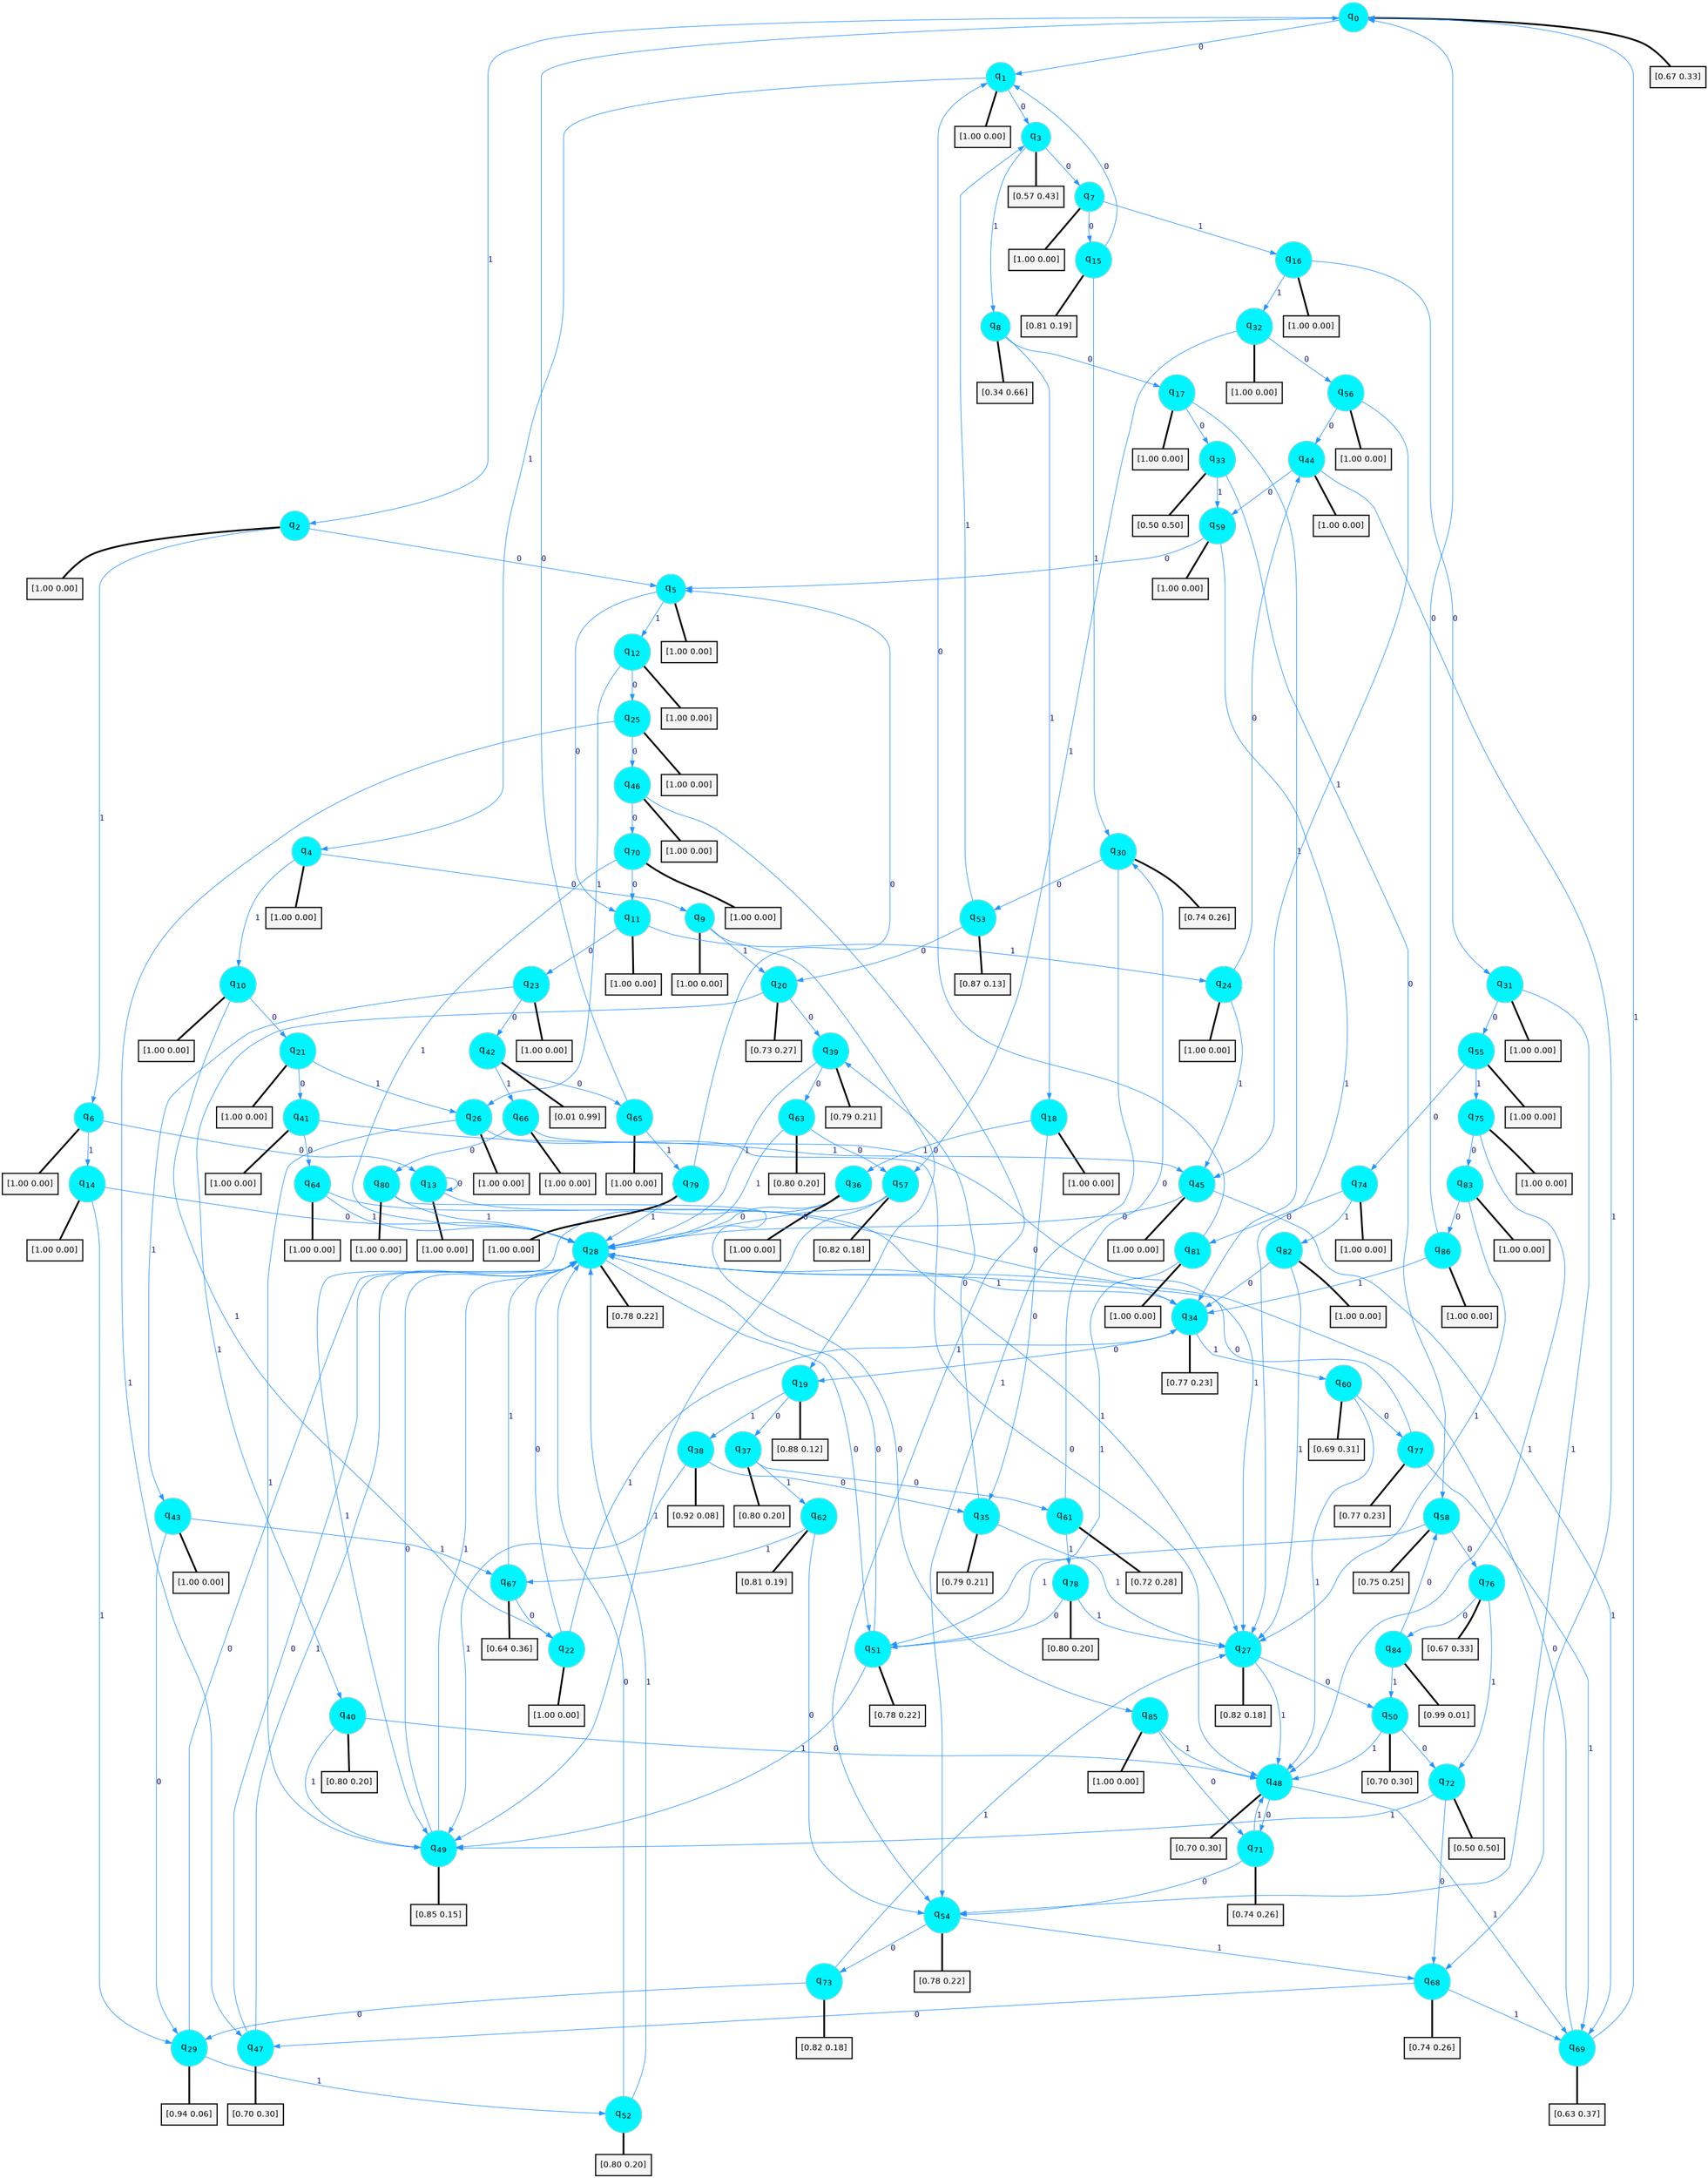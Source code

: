 digraph G {
graph [
bgcolor=transparent, dpi=300, rankdir=TD, size="40,25"];
node [
color=gray, fillcolor=turquoise1, fontcolor=black, fontname=Helvetica, fontsize=16, fontweight=bold, shape=circle, style=filled];
edge [
arrowsize=1, color=dodgerblue1, fontcolor=midnightblue, fontname=courier, fontweight=bold, penwidth=1, style=solid, weight=20];
0[label=<q<SUB>0</SUB>>];
1[label=<q<SUB>1</SUB>>];
2[label=<q<SUB>2</SUB>>];
3[label=<q<SUB>3</SUB>>];
4[label=<q<SUB>4</SUB>>];
5[label=<q<SUB>5</SUB>>];
6[label=<q<SUB>6</SUB>>];
7[label=<q<SUB>7</SUB>>];
8[label=<q<SUB>8</SUB>>];
9[label=<q<SUB>9</SUB>>];
10[label=<q<SUB>10</SUB>>];
11[label=<q<SUB>11</SUB>>];
12[label=<q<SUB>12</SUB>>];
13[label=<q<SUB>13</SUB>>];
14[label=<q<SUB>14</SUB>>];
15[label=<q<SUB>15</SUB>>];
16[label=<q<SUB>16</SUB>>];
17[label=<q<SUB>17</SUB>>];
18[label=<q<SUB>18</SUB>>];
19[label=<q<SUB>19</SUB>>];
20[label=<q<SUB>20</SUB>>];
21[label=<q<SUB>21</SUB>>];
22[label=<q<SUB>22</SUB>>];
23[label=<q<SUB>23</SUB>>];
24[label=<q<SUB>24</SUB>>];
25[label=<q<SUB>25</SUB>>];
26[label=<q<SUB>26</SUB>>];
27[label=<q<SUB>27</SUB>>];
28[label=<q<SUB>28</SUB>>];
29[label=<q<SUB>29</SUB>>];
30[label=<q<SUB>30</SUB>>];
31[label=<q<SUB>31</SUB>>];
32[label=<q<SUB>32</SUB>>];
33[label=<q<SUB>33</SUB>>];
34[label=<q<SUB>34</SUB>>];
35[label=<q<SUB>35</SUB>>];
36[label=<q<SUB>36</SUB>>];
37[label=<q<SUB>37</SUB>>];
38[label=<q<SUB>38</SUB>>];
39[label=<q<SUB>39</SUB>>];
40[label=<q<SUB>40</SUB>>];
41[label=<q<SUB>41</SUB>>];
42[label=<q<SUB>42</SUB>>];
43[label=<q<SUB>43</SUB>>];
44[label=<q<SUB>44</SUB>>];
45[label=<q<SUB>45</SUB>>];
46[label=<q<SUB>46</SUB>>];
47[label=<q<SUB>47</SUB>>];
48[label=<q<SUB>48</SUB>>];
49[label=<q<SUB>49</SUB>>];
50[label=<q<SUB>50</SUB>>];
51[label=<q<SUB>51</SUB>>];
52[label=<q<SUB>52</SUB>>];
53[label=<q<SUB>53</SUB>>];
54[label=<q<SUB>54</SUB>>];
55[label=<q<SUB>55</SUB>>];
56[label=<q<SUB>56</SUB>>];
57[label=<q<SUB>57</SUB>>];
58[label=<q<SUB>58</SUB>>];
59[label=<q<SUB>59</SUB>>];
60[label=<q<SUB>60</SUB>>];
61[label=<q<SUB>61</SUB>>];
62[label=<q<SUB>62</SUB>>];
63[label=<q<SUB>63</SUB>>];
64[label=<q<SUB>64</SUB>>];
65[label=<q<SUB>65</SUB>>];
66[label=<q<SUB>66</SUB>>];
67[label=<q<SUB>67</SUB>>];
68[label=<q<SUB>68</SUB>>];
69[label=<q<SUB>69</SUB>>];
70[label=<q<SUB>70</SUB>>];
71[label=<q<SUB>71</SUB>>];
72[label=<q<SUB>72</SUB>>];
73[label=<q<SUB>73</SUB>>];
74[label=<q<SUB>74</SUB>>];
75[label=<q<SUB>75</SUB>>];
76[label=<q<SUB>76</SUB>>];
77[label=<q<SUB>77</SUB>>];
78[label=<q<SUB>78</SUB>>];
79[label=<q<SUB>79</SUB>>];
80[label=<q<SUB>80</SUB>>];
81[label=<q<SUB>81</SUB>>];
82[label=<q<SUB>82</SUB>>];
83[label=<q<SUB>83</SUB>>];
84[label=<q<SUB>84</SUB>>];
85[label=<q<SUB>85</SUB>>];
86[label=<q<SUB>86</SUB>>];
87[label="[0.67 0.33]", shape=box,fontcolor=black, fontname=Helvetica, fontsize=14, penwidth=2, fillcolor=whitesmoke,color=black];
88[label="[1.00 0.00]", shape=box,fontcolor=black, fontname=Helvetica, fontsize=14, penwidth=2, fillcolor=whitesmoke,color=black];
89[label="[1.00 0.00]", shape=box,fontcolor=black, fontname=Helvetica, fontsize=14, penwidth=2, fillcolor=whitesmoke,color=black];
90[label="[0.57 0.43]", shape=box,fontcolor=black, fontname=Helvetica, fontsize=14, penwidth=2, fillcolor=whitesmoke,color=black];
91[label="[1.00 0.00]", shape=box,fontcolor=black, fontname=Helvetica, fontsize=14, penwidth=2, fillcolor=whitesmoke,color=black];
92[label="[1.00 0.00]", shape=box,fontcolor=black, fontname=Helvetica, fontsize=14, penwidth=2, fillcolor=whitesmoke,color=black];
93[label="[1.00 0.00]", shape=box,fontcolor=black, fontname=Helvetica, fontsize=14, penwidth=2, fillcolor=whitesmoke,color=black];
94[label="[1.00 0.00]", shape=box,fontcolor=black, fontname=Helvetica, fontsize=14, penwidth=2, fillcolor=whitesmoke,color=black];
95[label="[0.34 0.66]", shape=box,fontcolor=black, fontname=Helvetica, fontsize=14, penwidth=2, fillcolor=whitesmoke,color=black];
96[label="[1.00 0.00]", shape=box,fontcolor=black, fontname=Helvetica, fontsize=14, penwidth=2, fillcolor=whitesmoke,color=black];
97[label="[1.00 0.00]", shape=box,fontcolor=black, fontname=Helvetica, fontsize=14, penwidth=2, fillcolor=whitesmoke,color=black];
98[label="[1.00 0.00]", shape=box,fontcolor=black, fontname=Helvetica, fontsize=14, penwidth=2, fillcolor=whitesmoke,color=black];
99[label="[1.00 0.00]", shape=box,fontcolor=black, fontname=Helvetica, fontsize=14, penwidth=2, fillcolor=whitesmoke,color=black];
100[label="[1.00 0.00]", shape=box,fontcolor=black, fontname=Helvetica, fontsize=14, penwidth=2, fillcolor=whitesmoke,color=black];
101[label="[1.00 0.00]", shape=box,fontcolor=black, fontname=Helvetica, fontsize=14, penwidth=2, fillcolor=whitesmoke,color=black];
102[label="[0.81 0.19]", shape=box,fontcolor=black, fontname=Helvetica, fontsize=14, penwidth=2, fillcolor=whitesmoke,color=black];
103[label="[1.00 0.00]", shape=box,fontcolor=black, fontname=Helvetica, fontsize=14, penwidth=2, fillcolor=whitesmoke,color=black];
104[label="[1.00 0.00]", shape=box,fontcolor=black, fontname=Helvetica, fontsize=14, penwidth=2, fillcolor=whitesmoke,color=black];
105[label="[1.00 0.00]", shape=box,fontcolor=black, fontname=Helvetica, fontsize=14, penwidth=2, fillcolor=whitesmoke,color=black];
106[label="[0.88 0.12]", shape=box,fontcolor=black, fontname=Helvetica, fontsize=14, penwidth=2, fillcolor=whitesmoke,color=black];
107[label="[0.73 0.27]", shape=box,fontcolor=black, fontname=Helvetica, fontsize=14, penwidth=2, fillcolor=whitesmoke,color=black];
108[label="[1.00 0.00]", shape=box,fontcolor=black, fontname=Helvetica, fontsize=14, penwidth=2, fillcolor=whitesmoke,color=black];
109[label="[1.00 0.00]", shape=box,fontcolor=black, fontname=Helvetica, fontsize=14, penwidth=2, fillcolor=whitesmoke,color=black];
110[label="[1.00 0.00]", shape=box,fontcolor=black, fontname=Helvetica, fontsize=14, penwidth=2, fillcolor=whitesmoke,color=black];
111[label="[1.00 0.00]", shape=box,fontcolor=black, fontname=Helvetica, fontsize=14, penwidth=2, fillcolor=whitesmoke,color=black];
112[label="[1.00 0.00]", shape=box,fontcolor=black, fontname=Helvetica, fontsize=14, penwidth=2, fillcolor=whitesmoke,color=black];
113[label="[1.00 0.00]", shape=box,fontcolor=black, fontname=Helvetica, fontsize=14, penwidth=2, fillcolor=whitesmoke,color=black];
114[label="[0.82 0.18]", shape=box,fontcolor=black, fontname=Helvetica, fontsize=14, penwidth=2, fillcolor=whitesmoke,color=black];
115[label="[0.78 0.22]", shape=box,fontcolor=black, fontname=Helvetica, fontsize=14, penwidth=2, fillcolor=whitesmoke,color=black];
116[label="[0.94 0.06]", shape=box,fontcolor=black, fontname=Helvetica, fontsize=14, penwidth=2, fillcolor=whitesmoke,color=black];
117[label="[0.74 0.26]", shape=box,fontcolor=black, fontname=Helvetica, fontsize=14, penwidth=2, fillcolor=whitesmoke,color=black];
118[label="[1.00 0.00]", shape=box,fontcolor=black, fontname=Helvetica, fontsize=14, penwidth=2, fillcolor=whitesmoke,color=black];
119[label="[1.00 0.00]", shape=box,fontcolor=black, fontname=Helvetica, fontsize=14, penwidth=2, fillcolor=whitesmoke,color=black];
120[label="[0.50 0.50]", shape=box,fontcolor=black, fontname=Helvetica, fontsize=14, penwidth=2, fillcolor=whitesmoke,color=black];
121[label="[0.77 0.23]", shape=box,fontcolor=black, fontname=Helvetica, fontsize=14, penwidth=2, fillcolor=whitesmoke,color=black];
122[label="[0.79 0.21]", shape=box,fontcolor=black, fontname=Helvetica, fontsize=14, penwidth=2, fillcolor=whitesmoke,color=black];
123[label="[1.00 0.00]", shape=box,fontcolor=black, fontname=Helvetica, fontsize=14, penwidth=2, fillcolor=whitesmoke,color=black];
124[label="[0.80 0.20]", shape=box,fontcolor=black, fontname=Helvetica, fontsize=14, penwidth=2, fillcolor=whitesmoke,color=black];
125[label="[0.92 0.08]", shape=box,fontcolor=black, fontname=Helvetica, fontsize=14, penwidth=2, fillcolor=whitesmoke,color=black];
126[label="[0.79 0.21]", shape=box,fontcolor=black, fontname=Helvetica, fontsize=14, penwidth=2, fillcolor=whitesmoke,color=black];
127[label="[0.80 0.20]", shape=box,fontcolor=black, fontname=Helvetica, fontsize=14, penwidth=2, fillcolor=whitesmoke,color=black];
128[label="[1.00 0.00]", shape=box,fontcolor=black, fontname=Helvetica, fontsize=14, penwidth=2, fillcolor=whitesmoke,color=black];
129[label="[0.01 0.99]", shape=box,fontcolor=black, fontname=Helvetica, fontsize=14, penwidth=2, fillcolor=whitesmoke,color=black];
130[label="[1.00 0.00]", shape=box,fontcolor=black, fontname=Helvetica, fontsize=14, penwidth=2, fillcolor=whitesmoke,color=black];
131[label="[1.00 0.00]", shape=box,fontcolor=black, fontname=Helvetica, fontsize=14, penwidth=2, fillcolor=whitesmoke,color=black];
132[label="[1.00 0.00]", shape=box,fontcolor=black, fontname=Helvetica, fontsize=14, penwidth=2, fillcolor=whitesmoke,color=black];
133[label="[1.00 0.00]", shape=box,fontcolor=black, fontname=Helvetica, fontsize=14, penwidth=2, fillcolor=whitesmoke,color=black];
134[label="[0.70 0.30]", shape=box,fontcolor=black, fontname=Helvetica, fontsize=14, penwidth=2, fillcolor=whitesmoke,color=black];
135[label="[0.70 0.30]", shape=box,fontcolor=black, fontname=Helvetica, fontsize=14, penwidth=2, fillcolor=whitesmoke,color=black];
136[label="[0.85 0.15]", shape=box,fontcolor=black, fontname=Helvetica, fontsize=14, penwidth=2, fillcolor=whitesmoke,color=black];
137[label="[0.70 0.30]", shape=box,fontcolor=black, fontname=Helvetica, fontsize=14, penwidth=2, fillcolor=whitesmoke,color=black];
138[label="[0.78 0.22]", shape=box,fontcolor=black, fontname=Helvetica, fontsize=14, penwidth=2, fillcolor=whitesmoke,color=black];
139[label="[0.80 0.20]", shape=box,fontcolor=black, fontname=Helvetica, fontsize=14, penwidth=2, fillcolor=whitesmoke,color=black];
140[label="[0.87 0.13]", shape=box,fontcolor=black, fontname=Helvetica, fontsize=14, penwidth=2, fillcolor=whitesmoke,color=black];
141[label="[0.78 0.22]", shape=box,fontcolor=black, fontname=Helvetica, fontsize=14, penwidth=2, fillcolor=whitesmoke,color=black];
142[label="[1.00 0.00]", shape=box,fontcolor=black, fontname=Helvetica, fontsize=14, penwidth=2, fillcolor=whitesmoke,color=black];
143[label="[1.00 0.00]", shape=box,fontcolor=black, fontname=Helvetica, fontsize=14, penwidth=2, fillcolor=whitesmoke,color=black];
144[label="[0.82 0.18]", shape=box,fontcolor=black, fontname=Helvetica, fontsize=14, penwidth=2, fillcolor=whitesmoke,color=black];
145[label="[0.75 0.25]", shape=box,fontcolor=black, fontname=Helvetica, fontsize=14, penwidth=2, fillcolor=whitesmoke,color=black];
146[label="[1.00 0.00]", shape=box,fontcolor=black, fontname=Helvetica, fontsize=14, penwidth=2, fillcolor=whitesmoke,color=black];
147[label="[0.69 0.31]", shape=box,fontcolor=black, fontname=Helvetica, fontsize=14, penwidth=2, fillcolor=whitesmoke,color=black];
148[label="[0.72 0.28]", shape=box,fontcolor=black, fontname=Helvetica, fontsize=14, penwidth=2, fillcolor=whitesmoke,color=black];
149[label="[0.81 0.19]", shape=box,fontcolor=black, fontname=Helvetica, fontsize=14, penwidth=2, fillcolor=whitesmoke,color=black];
150[label="[0.80 0.20]", shape=box,fontcolor=black, fontname=Helvetica, fontsize=14, penwidth=2, fillcolor=whitesmoke,color=black];
151[label="[1.00 0.00]", shape=box,fontcolor=black, fontname=Helvetica, fontsize=14, penwidth=2, fillcolor=whitesmoke,color=black];
152[label="[1.00 0.00]", shape=box,fontcolor=black, fontname=Helvetica, fontsize=14, penwidth=2, fillcolor=whitesmoke,color=black];
153[label="[1.00 0.00]", shape=box,fontcolor=black, fontname=Helvetica, fontsize=14, penwidth=2, fillcolor=whitesmoke,color=black];
154[label="[0.64 0.36]", shape=box,fontcolor=black, fontname=Helvetica, fontsize=14, penwidth=2, fillcolor=whitesmoke,color=black];
155[label="[0.74 0.26]", shape=box,fontcolor=black, fontname=Helvetica, fontsize=14, penwidth=2, fillcolor=whitesmoke,color=black];
156[label="[0.63 0.37]", shape=box,fontcolor=black, fontname=Helvetica, fontsize=14, penwidth=2, fillcolor=whitesmoke,color=black];
157[label="[1.00 0.00]", shape=box,fontcolor=black, fontname=Helvetica, fontsize=14, penwidth=2, fillcolor=whitesmoke,color=black];
158[label="[0.74 0.26]", shape=box,fontcolor=black, fontname=Helvetica, fontsize=14, penwidth=2, fillcolor=whitesmoke,color=black];
159[label="[0.50 0.50]", shape=box,fontcolor=black, fontname=Helvetica, fontsize=14, penwidth=2, fillcolor=whitesmoke,color=black];
160[label="[0.82 0.18]", shape=box,fontcolor=black, fontname=Helvetica, fontsize=14, penwidth=2, fillcolor=whitesmoke,color=black];
161[label="[1.00 0.00]", shape=box,fontcolor=black, fontname=Helvetica, fontsize=14, penwidth=2, fillcolor=whitesmoke,color=black];
162[label="[1.00 0.00]", shape=box,fontcolor=black, fontname=Helvetica, fontsize=14, penwidth=2, fillcolor=whitesmoke,color=black];
163[label="[0.67 0.33]", shape=box,fontcolor=black, fontname=Helvetica, fontsize=14, penwidth=2, fillcolor=whitesmoke,color=black];
164[label="[0.77 0.23]", shape=box,fontcolor=black, fontname=Helvetica, fontsize=14, penwidth=2, fillcolor=whitesmoke,color=black];
165[label="[0.80 0.20]", shape=box,fontcolor=black, fontname=Helvetica, fontsize=14, penwidth=2, fillcolor=whitesmoke,color=black];
166[label="[1.00 0.00]", shape=box,fontcolor=black, fontname=Helvetica, fontsize=14, penwidth=2, fillcolor=whitesmoke,color=black];
167[label="[1.00 0.00]", shape=box,fontcolor=black, fontname=Helvetica, fontsize=14, penwidth=2, fillcolor=whitesmoke,color=black];
168[label="[1.00 0.00]", shape=box,fontcolor=black, fontname=Helvetica, fontsize=14, penwidth=2, fillcolor=whitesmoke,color=black];
169[label="[1.00 0.00]", shape=box,fontcolor=black, fontname=Helvetica, fontsize=14, penwidth=2, fillcolor=whitesmoke,color=black];
170[label="[1.00 0.00]", shape=box,fontcolor=black, fontname=Helvetica, fontsize=14, penwidth=2, fillcolor=whitesmoke,color=black];
171[label="[0.99 0.01]", shape=box,fontcolor=black, fontname=Helvetica, fontsize=14, penwidth=2, fillcolor=whitesmoke,color=black];
172[label="[1.00 0.00]", shape=box,fontcolor=black, fontname=Helvetica, fontsize=14, penwidth=2, fillcolor=whitesmoke,color=black];
173[label="[1.00 0.00]", shape=box,fontcolor=black, fontname=Helvetica, fontsize=14, penwidth=2, fillcolor=whitesmoke,color=black];
0->1 [label=0];
0->2 [label=1];
0->87 [arrowhead=none, penwidth=3,color=black];
1->3 [label=0];
1->4 [label=1];
1->88 [arrowhead=none, penwidth=3,color=black];
2->5 [label=0];
2->6 [label=1];
2->89 [arrowhead=none, penwidth=3,color=black];
3->7 [label=0];
3->8 [label=1];
3->90 [arrowhead=none, penwidth=3,color=black];
4->9 [label=0];
4->10 [label=1];
4->91 [arrowhead=none, penwidth=3,color=black];
5->11 [label=0];
5->12 [label=1];
5->92 [arrowhead=none, penwidth=3,color=black];
6->13 [label=0];
6->14 [label=1];
6->93 [arrowhead=none, penwidth=3,color=black];
7->15 [label=0];
7->16 [label=1];
7->94 [arrowhead=none, penwidth=3,color=black];
8->17 [label=0];
8->18 [label=1];
8->95 [arrowhead=none, penwidth=3,color=black];
9->19 [label=0];
9->20 [label=1];
9->96 [arrowhead=none, penwidth=3,color=black];
10->21 [label=0];
10->22 [label=1];
10->97 [arrowhead=none, penwidth=3,color=black];
11->23 [label=0];
11->24 [label=1];
11->98 [arrowhead=none, penwidth=3,color=black];
12->25 [label=0];
12->26 [label=1];
12->99 [arrowhead=none, penwidth=3,color=black];
13->13 [label=0];
13->27 [label=1];
13->100 [arrowhead=none, penwidth=3,color=black];
14->28 [label=0];
14->29 [label=1];
14->101 [arrowhead=none, penwidth=3,color=black];
15->1 [label=0];
15->30 [label=1];
15->102 [arrowhead=none, penwidth=3,color=black];
16->31 [label=0];
16->32 [label=1];
16->103 [arrowhead=none, penwidth=3,color=black];
17->33 [label=0];
17->34 [label=1];
17->104 [arrowhead=none, penwidth=3,color=black];
18->35 [label=0];
18->36 [label=1];
18->105 [arrowhead=none, penwidth=3,color=black];
19->37 [label=0];
19->38 [label=1];
19->106 [arrowhead=none, penwidth=3,color=black];
20->39 [label=0];
20->40 [label=1];
20->107 [arrowhead=none, penwidth=3,color=black];
21->41 [label=0];
21->26 [label=1];
21->108 [arrowhead=none, penwidth=3,color=black];
22->28 [label=0];
22->34 [label=1];
22->109 [arrowhead=none, penwidth=3,color=black];
23->42 [label=0];
23->43 [label=1];
23->110 [arrowhead=none, penwidth=3,color=black];
24->44 [label=0];
24->45 [label=1];
24->111 [arrowhead=none, penwidth=3,color=black];
25->46 [label=0];
25->47 [label=1];
25->112 [arrowhead=none, penwidth=3,color=black];
26->48 [label=0];
26->49 [label=1];
26->113 [arrowhead=none, penwidth=3,color=black];
27->50 [label=0];
27->48 [label=1];
27->114 [arrowhead=none, penwidth=3,color=black];
28->51 [label=0];
28->34 [label=1];
28->115 [arrowhead=none, penwidth=3,color=black];
29->28 [label=0];
29->52 [label=1];
29->116 [arrowhead=none, penwidth=3,color=black];
30->53 [label=0];
30->54 [label=1];
30->117 [arrowhead=none, penwidth=3,color=black];
31->55 [label=0];
31->54 [label=1];
31->118 [arrowhead=none, penwidth=3,color=black];
32->56 [label=0];
32->57 [label=1];
32->119 [arrowhead=none, penwidth=3,color=black];
33->58 [label=0];
33->59 [label=1];
33->120 [arrowhead=none, penwidth=3,color=black];
34->19 [label=0];
34->60 [label=1];
34->121 [arrowhead=none, penwidth=3,color=black];
35->39 [label=0];
35->27 [label=1];
35->122 [arrowhead=none, penwidth=3,color=black];
36->28 [label=0];
36->49 [label=1];
36->123 [arrowhead=none, penwidth=3,color=black];
37->61 [label=0];
37->62 [label=1];
37->124 [arrowhead=none, penwidth=3,color=black];
38->35 [label=0];
38->49 [label=1];
38->125 [arrowhead=none, penwidth=3,color=black];
39->63 [label=0];
39->28 [label=1];
39->126 [arrowhead=none, penwidth=3,color=black];
40->48 [label=0];
40->49 [label=1];
40->127 [arrowhead=none, penwidth=3,color=black];
41->64 [label=0];
41->45 [label=1];
41->128 [arrowhead=none, penwidth=3,color=black];
42->65 [label=0];
42->66 [label=1];
42->129 [arrowhead=none, penwidth=3,color=black];
43->29 [label=0];
43->67 [label=1];
43->130 [arrowhead=none, penwidth=3,color=black];
44->59 [label=0];
44->68 [label=1];
44->131 [arrowhead=none, penwidth=3,color=black];
45->28 [label=0];
45->69 [label=1];
45->132 [arrowhead=none, penwidth=3,color=black];
46->70 [label=0];
46->54 [label=1];
46->133 [arrowhead=none, penwidth=3,color=black];
47->28 [label=0];
47->28 [label=1];
47->134 [arrowhead=none, penwidth=3,color=black];
48->71 [label=0];
48->69 [label=1];
48->135 [arrowhead=none, penwidth=3,color=black];
49->28 [label=0];
49->28 [label=1];
49->136 [arrowhead=none, penwidth=3,color=black];
50->72 [label=0];
50->48 [label=1];
50->137 [arrowhead=none, penwidth=3,color=black];
51->28 [label=0];
51->49 [label=1];
51->138 [arrowhead=none, penwidth=3,color=black];
52->28 [label=0];
52->28 [label=1];
52->139 [arrowhead=none, penwidth=3,color=black];
53->20 [label=0];
53->3 [label=1];
53->140 [arrowhead=none, penwidth=3,color=black];
54->73 [label=0];
54->68 [label=1];
54->141 [arrowhead=none, penwidth=3,color=black];
55->74 [label=0];
55->75 [label=1];
55->142 [arrowhead=none, penwidth=3,color=black];
56->44 [label=0];
56->45 [label=1];
56->143 [arrowhead=none, penwidth=3,color=black];
57->28 [label=0];
57->49 [label=1];
57->144 [arrowhead=none, penwidth=3,color=black];
58->76 [label=0];
58->51 [label=1];
58->145 [arrowhead=none, penwidth=3,color=black];
59->5 [label=0];
59->27 [label=1];
59->146 [arrowhead=none, penwidth=3,color=black];
60->77 [label=0];
60->48 [label=1];
60->147 [arrowhead=none, penwidth=3,color=black];
61->30 [label=0];
61->78 [label=1];
61->148 [arrowhead=none, penwidth=3,color=black];
62->54 [label=0];
62->67 [label=1];
62->149 [arrowhead=none, penwidth=3,color=black];
63->57 [label=0];
63->28 [label=1];
63->150 [arrowhead=none, penwidth=3,color=black];
64->34 [label=0];
64->28 [label=1];
64->151 [arrowhead=none, penwidth=3,color=black];
65->0 [label=0];
65->79 [label=1];
65->152 [arrowhead=none, penwidth=3,color=black];
66->80 [label=0];
66->27 [label=1];
66->153 [arrowhead=none, penwidth=3,color=black];
67->22 [label=0];
67->28 [label=1];
67->154 [arrowhead=none, penwidth=3,color=black];
68->47 [label=0];
68->69 [label=1];
68->155 [arrowhead=none, penwidth=3,color=black];
69->28 [label=0];
69->0 [label=1];
69->156 [arrowhead=none, penwidth=3,color=black];
70->11 [label=0];
70->28 [label=1];
70->157 [arrowhead=none, penwidth=3,color=black];
71->54 [label=0];
71->48 [label=1];
71->158 [arrowhead=none, penwidth=3,color=black];
72->68 [label=0];
72->49 [label=1];
72->159 [arrowhead=none, penwidth=3,color=black];
73->29 [label=0];
73->27 [label=1];
73->160 [arrowhead=none, penwidth=3,color=black];
74->81 [label=0];
74->82 [label=1];
74->161 [arrowhead=none, penwidth=3,color=black];
75->83 [label=0];
75->48 [label=1];
75->162 [arrowhead=none, penwidth=3,color=black];
76->84 [label=0];
76->72 [label=1];
76->163 [arrowhead=none, penwidth=3,color=black];
77->28 [label=0];
77->69 [label=1];
77->164 [arrowhead=none, penwidth=3,color=black];
78->51 [label=0];
78->27 [label=1];
78->165 [arrowhead=none, penwidth=3,color=black];
79->5 [label=0];
79->28 [label=1];
79->166 [arrowhead=none, penwidth=3,color=black];
80->85 [label=0];
80->28 [label=1];
80->167 [arrowhead=none, penwidth=3,color=black];
81->1 [label=0];
81->51 [label=1];
81->168 [arrowhead=none, penwidth=3,color=black];
82->34 [label=0];
82->27 [label=1];
82->169 [arrowhead=none, penwidth=3,color=black];
83->86 [label=0];
83->27 [label=1];
83->170 [arrowhead=none, penwidth=3,color=black];
84->58 [label=0];
84->50 [label=1];
84->171 [arrowhead=none, penwidth=3,color=black];
85->71 [label=0];
85->48 [label=1];
85->172 [arrowhead=none, penwidth=3,color=black];
86->0 [label=0];
86->34 [label=1];
86->173 [arrowhead=none, penwidth=3,color=black];
}
